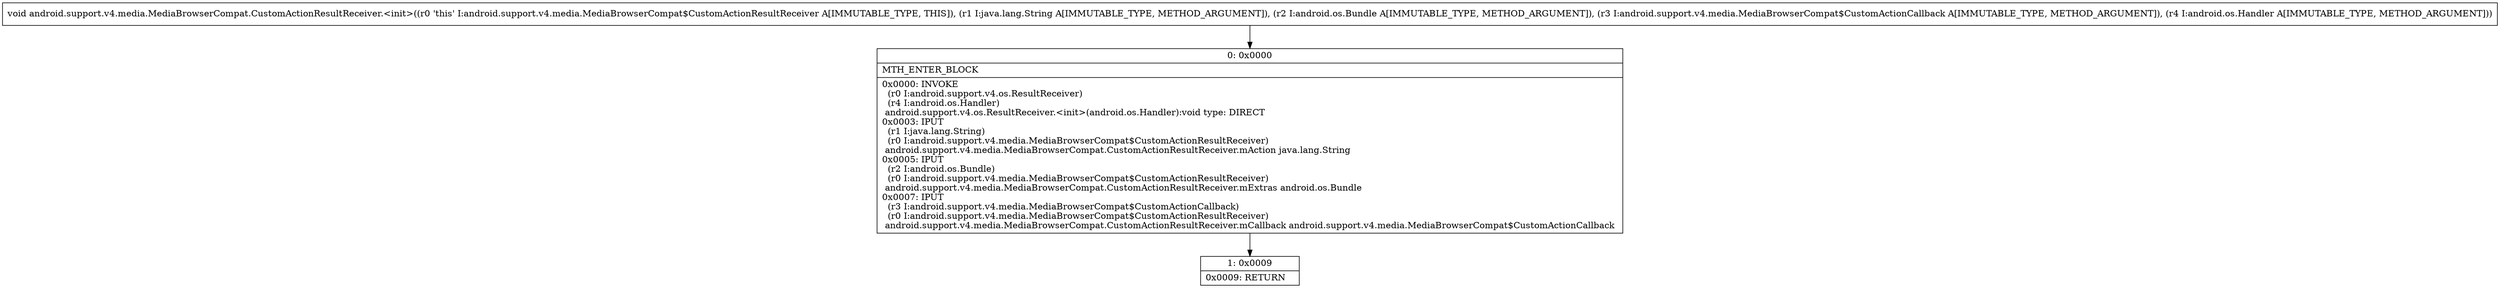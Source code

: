 digraph "CFG forandroid.support.v4.media.MediaBrowserCompat.CustomActionResultReceiver.\<init\>(Ljava\/lang\/String;Landroid\/os\/Bundle;Landroid\/support\/v4\/media\/MediaBrowserCompat$CustomActionCallback;Landroid\/os\/Handler;)V" {
Node_0 [shape=record,label="{0\:\ 0x0000|MTH_ENTER_BLOCK\l|0x0000: INVOKE  \l  (r0 I:android.support.v4.os.ResultReceiver)\l  (r4 I:android.os.Handler)\l android.support.v4.os.ResultReceiver.\<init\>(android.os.Handler):void type: DIRECT \l0x0003: IPUT  \l  (r1 I:java.lang.String)\l  (r0 I:android.support.v4.media.MediaBrowserCompat$CustomActionResultReceiver)\l android.support.v4.media.MediaBrowserCompat.CustomActionResultReceiver.mAction java.lang.String \l0x0005: IPUT  \l  (r2 I:android.os.Bundle)\l  (r0 I:android.support.v4.media.MediaBrowserCompat$CustomActionResultReceiver)\l android.support.v4.media.MediaBrowserCompat.CustomActionResultReceiver.mExtras android.os.Bundle \l0x0007: IPUT  \l  (r3 I:android.support.v4.media.MediaBrowserCompat$CustomActionCallback)\l  (r0 I:android.support.v4.media.MediaBrowserCompat$CustomActionResultReceiver)\l android.support.v4.media.MediaBrowserCompat.CustomActionResultReceiver.mCallback android.support.v4.media.MediaBrowserCompat$CustomActionCallback \l}"];
Node_1 [shape=record,label="{1\:\ 0x0009|0x0009: RETURN   \l}"];
MethodNode[shape=record,label="{void android.support.v4.media.MediaBrowserCompat.CustomActionResultReceiver.\<init\>((r0 'this' I:android.support.v4.media.MediaBrowserCompat$CustomActionResultReceiver A[IMMUTABLE_TYPE, THIS]), (r1 I:java.lang.String A[IMMUTABLE_TYPE, METHOD_ARGUMENT]), (r2 I:android.os.Bundle A[IMMUTABLE_TYPE, METHOD_ARGUMENT]), (r3 I:android.support.v4.media.MediaBrowserCompat$CustomActionCallback A[IMMUTABLE_TYPE, METHOD_ARGUMENT]), (r4 I:android.os.Handler A[IMMUTABLE_TYPE, METHOD_ARGUMENT])) }"];
MethodNode -> Node_0;
Node_0 -> Node_1;
}

